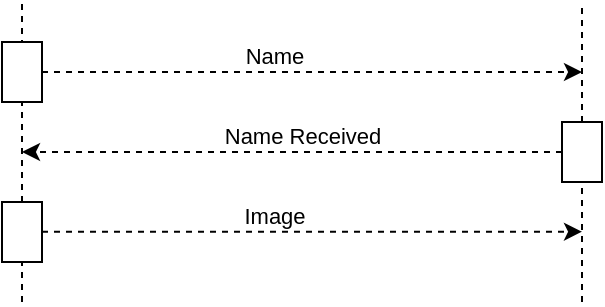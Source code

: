 <mxfile version="17.4.6" type="github">
  <diagram id="W6hRS4fxS_qQSNCNkSlv" name="Page-1">
    <mxGraphModel dx="677" dy="349" grid="1" gridSize="10" guides="1" tooltips="1" connect="1" arrows="1" fold="1" page="1" pageScale="1" pageWidth="850" pageHeight="1100" math="0" shadow="0">
      <root>
        <mxCell id="0" />
        <mxCell id="1" parent="0" />
        <mxCell id="PxHE6Z1qSMxtlgOlSAJU-2" value="" style="endArrow=none;dashed=1;html=1;rounded=0;startArrow=none;" edge="1" parent="1" source="PxHE6Z1qSMxtlgOlSAJU-13">
          <mxGeometry width="50" height="50" relative="1" as="geometry">
            <mxPoint x="320" y="480" as="sourcePoint" />
            <mxPoint x="320" y="180" as="targetPoint" />
          </mxGeometry>
        </mxCell>
        <mxCell id="PxHE6Z1qSMxtlgOlSAJU-3" value="" style="endArrow=none;dashed=1;html=1;rounded=0;startArrow=none;" edge="1" parent="1" source="PxHE6Z1qSMxtlgOlSAJU-8">
          <mxGeometry width="50" height="50" relative="1" as="geometry">
            <mxPoint x="600" y="480" as="sourcePoint" />
            <mxPoint x="600" y="180" as="targetPoint" />
          </mxGeometry>
        </mxCell>
        <mxCell id="PxHE6Z1qSMxtlgOlSAJU-4" value="" style="rounded=0;whiteSpace=wrap;html=1;" vertex="1" parent="1">
          <mxGeometry x="310" y="200" width="20" height="30" as="geometry" />
        </mxCell>
        <mxCell id="PxHE6Z1qSMxtlgOlSAJU-5" value="" style="endArrow=classic;html=1;rounded=0;exitX=1;exitY=0.5;exitDx=0;exitDy=0;dashed=1;" edge="1" parent="1" source="PxHE6Z1qSMxtlgOlSAJU-4">
          <mxGeometry width="50" height="50" relative="1" as="geometry">
            <mxPoint x="510" y="350" as="sourcePoint" />
            <mxPoint x="600" y="215" as="targetPoint" />
          </mxGeometry>
        </mxCell>
        <mxCell id="PxHE6Z1qSMxtlgOlSAJU-6" value="Name" style="edgeLabel;html=1;align=center;verticalAlign=middle;resizable=0;points=[];" vertex="1" connectable="0" parent="PxHE6Z1qSMxtlgOlSAJU-5">
          <mxGeometry x="-0.14" y="1" relative="1" as="geometry">
            <mxPoint y="-7" as="offset" />
          </mxGeometry>
        </mxCell>
        <mxCell id="PxHE6Z1qSMxtlgOlSAJU-8" value="" style="rounded=0;whiteSpace=wrap;html=1;" vertex="1" parent="1">
          <mxGeometry x="590" y="240" width="20" height="30" as="geometry" />
        </mxCell>
        <mxCell id="PxHE6Z1qSMxtlgOlSAJU-9" value="" style="endArrow=none;dashed=1;html=1;rounded=0;" edge="1" parent="1" target="PxHE6Z1qSMxtlgOlSAJU-8">
          <mxGeometry width="50" height="50" relative="1" as="geometry">
            <mxPoint x="600" y="330" as="sourcePoint" />
            <mxPoint x="600" y="160" as="targetPoint" />
          </mxGeometry>
        </mxCell>
        <mxCell id="PxHE6Z1qSMxtlgOlSAJU-10" value="" style="endArrow=classic;html=1;rounded=0;dashed=1;exitX=0;exitY=0.5;exitDx=0;exitDy=0;" edge="1" parent="1" source="PxHE6Z1qSMxtlgOlSAJU-8">
          <mxGeometry width="50" height="50" relative="1" as="geometry">
            <mxPoint x="480" y="300" as="sourcePoint" />
            <mxPoint x="320" y="255" as="targetPoint" />
          </mxGeometry>
        </mxCell>
        <mxCell id="PxHE6Z1qSMxtlgOlSAJU-11" value="Name Received" style="edgeLabel;html=1;align=center;verticalAlign=middle;resizable=0;points=[];" vertex="1" connectable="0" parent="PxHE6Z1qSMxtlgOlSAJU-10">
          <mxGeometry x="-0.14" y="1" relative="1" as="geometry">
            <mxPoint x="-14" y="-9" as="offset" />
          </mxGeometry>
        </mxCell>
        <mxCell id="PxHE6Z1qSMxtlgOlSAJU-13" value="" style="rounded=0;whiteSpace=wrap;html=1;" vertex="1" parent="1">
          <mxGeometry x="310" y="280" width="20" height="30" as="geometry" />
        </mxCell>
        <mxCell id="PxHE6Z1qSMxtlgOlSAJU-14" value="" style="endArrow=none;dashed=1;html=1;rounded=0;" edge="1" parent="1" target="PxHE6Z1qSMxtlgOlSAJU-13">
          <mxGeometry width="50" height="50" relative="1" as="geometry">
            <mxPoint x="320" y="330" as="sourcePoint" />
            <mxPoint x="320" y="160" as="targetPoint" />
          </mxGeometry>
        </mxCell>
        <mxCell id="PxHE6Z1qSMxtlgOlSAJU-15" value="" style="endArrow=classic;html=1;rounded=0;exitX=1;exitY=0.5;exitDx=0;exitDy=0;dashed=1;" edge="1" parent="1">
          <mxGeometry width="50" height="50" relative="1" as="geometry">
            <mxPoint x="330" y="294.86" as="sourcePoint" />
            <mxPoint x="600" y="294.86" as="targetPoint" />
          </mxGeometry>
        </mxCell>
        <mxCell id="PxHE6Z1qSMxtlgOlSAJU-16" value="Image" style="edgeLabel;html=1;align=center;verticalAlign=middle;resizable=0;points=[];" vertex="1" connectable="0" parent="PxHE6Z1qSMxtlgOlSAJU-15">
          <mxGeometry x="-0.14" y="1" relative="1" as="geometry">
            <mxPoint y="-7" as="offset" />
          </mxGeometry>
        </mxCell>
      </root>
    </mxGraphModel>
  </diagram>
</mxfile>
